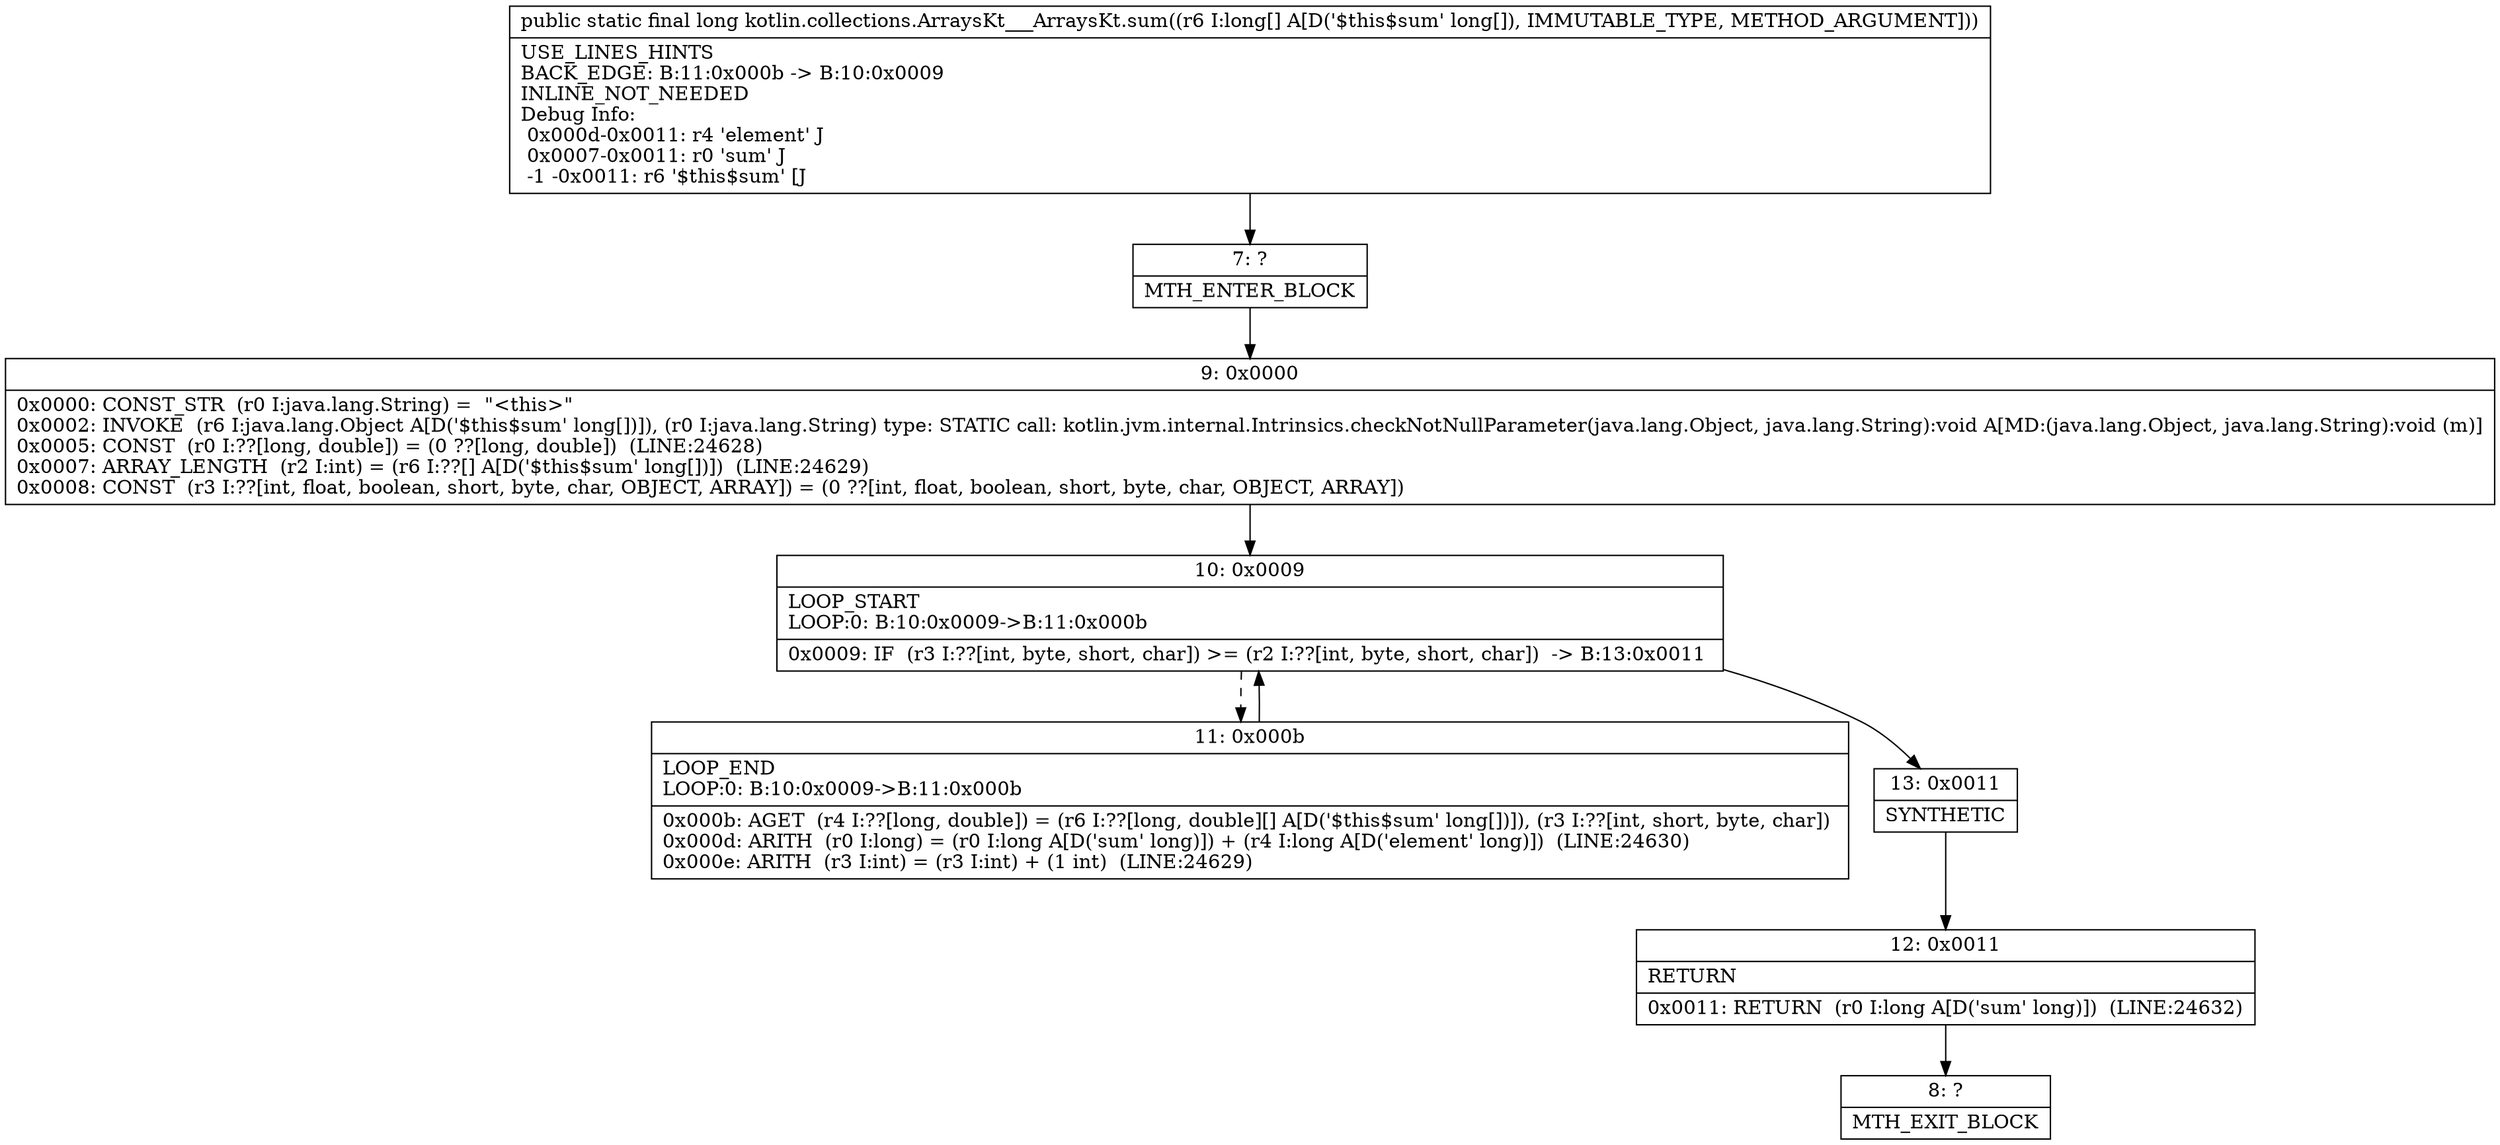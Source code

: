 digraph "CFG forkotlin.collections.ArraysKt___ArraysKt.sum([J)J" {
Node_7 [shape=record,label="{7\:\ ?|MTH_ENTER_BLOCK\l}"];
Node_9 [shape=record,label="{9\:\ 0x0000|0x0000: CONST_STR  (r0 I:java.lang.String) =  \"\<this\>\" \l0x0002: INVOKE  (r6 I:java.lang.Object A[D('$this$sum' long[])]), (r0 I:java.lang.String) type: STATIC call: kotlin.jvm.internal.Intrinsics.checkNotNullParameter(java.lang.Object, java.lang.String):void A[MD:(java.lang.Object, java.lang.String):void (m)]\l0x0005: CONST  (r0 I:??[long, double]) = (0 ??[long, double])  (LINE:24628)\l0x0007: ARRAY_LENGTH  (r2 I:int) = (r6 I:??[] A[D('$this$sum' long[])])  (LINE:24629)\l0x0008: CONST  (r3 I:??[int, float, boolean, short, byte, char, OBJECT, ARRAY]) = (0 ??[int, float, boolean, short, byte, char, OBJECT, ARRAY]) \l}"];
Node_10 [shape=record,label="{10\:\ 0x0009|LOOP_START\lLOOP:0: B:10:0x0009\-\>B:11:0x000b\l|0x0009: IF  (r3 I:??[int, byte, short, char]) \>= (r2 I:??[int, byte, short, char])  \-\> B:13:0x0011 \l}"];
Node_11 [shape=record,label="{11\:\ 0x000b|LOOP_END\lLOOP:0: B:10:0x0009\-\>B:11:0x000b\l|0x000b: AGET  (r4 I:??[long, double]) = (r6 I:??[long, double][] A[D('$this$sum' long[])]), (r3 I:??[int, short, byte, char]) \l0x000d: ARITH  (r0 I:long) = (r0 I:long A[D('sum' long)]) + (r4 I:long A[D('element' long)])  (LINE:24630)\l0x000e: ARITH  (r3 I:int) = (r3 I:int) + (1 int)  (LINE:24629)\l}"];
Node_13 [shape=record,label="{13\:\ 0x0011|SYNTHETIC\l}"];
Node_12 [shape=record,label="{12\:\ 0x0011|RETURN\l|0x0011: RETURN  (r0 I:long A[D('sum' long)])  (LINE:24632)\l}"];
Node_8 [shape=record,label="{8\:\ ?|MTH_EXIT_BLOCK\l}"];
MethodNode[shape=record,label="{public static final long kotlin.collections.ArraysKt___ArraysKt.sum((r6 I:long[] A[D('$this$sum' long[]), IMMUTABLE_TYPE, METHOD_ARGUMENT]))  | USE_LINES_HINTS\lBACK_EDGE: B:11:0x000b \-\> B:10:0x0009\lINLINE_NOT_NEEDED\lDebug Info:\l  0x000d\-0x0011: r4 'element' J\l  0x0007\-0x0011: r0 'sum' J\l  \-1 \-0x0011: r6 '$this$sum' [J\l}"];
MethodNode -> Node_7;Node_7 -> Node_9;
Node_9 -> Node_10;
Node_10 -> Node_11[style=dashed];
Node_10 -> Node_13;
Node_11 -> Node_10;
Node_13 -> Node_12;
Node_12 -> Node_8;
}

